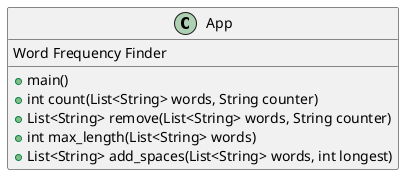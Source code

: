 @startuml
class App{
Word Frequency Finder
+ main()
+int count(List<String> words, String counter)
+List<String> remove(List<String> words, String counter)
+int max_length(List<String> words)
+List<String> add_spaces(List<String> words, int longest)

}
@enduml